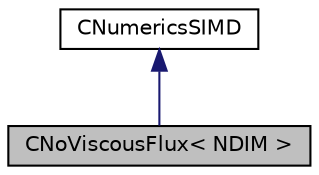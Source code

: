 digraph "CNoViscousFlux&lt; NDIM &gt;"
{
 // LATEX_PDF_SIZE
  edge [fontname="Helvetica",fontsize="10",labelfontname="Helvetica",labelfontsize="10"];
  node [fontname="Helvetica",fontsize="10",shape=record];
  Node1 [label="CNoViscousFlux\< NDIM \>",height=0.2,width=0.4,color="black", fillcolor="grey75", style="filled", fontcolor="black",tooltip="Numerics classes that accept a compile-time decorator should use this class template as a \"do-nothing..."];
  Node2 -> Node1 [dir="back",color="midnightblue",fontsize="10",style="solid",fontname="Helvetica"];
  Node2 [label="CNumericsSIMD",height=0.2,width=0.4,color="black", fillcolor="white", style="filled",URL="$classCNumericsSIMD.html",tooltip="Base class to define the interface."];
}
